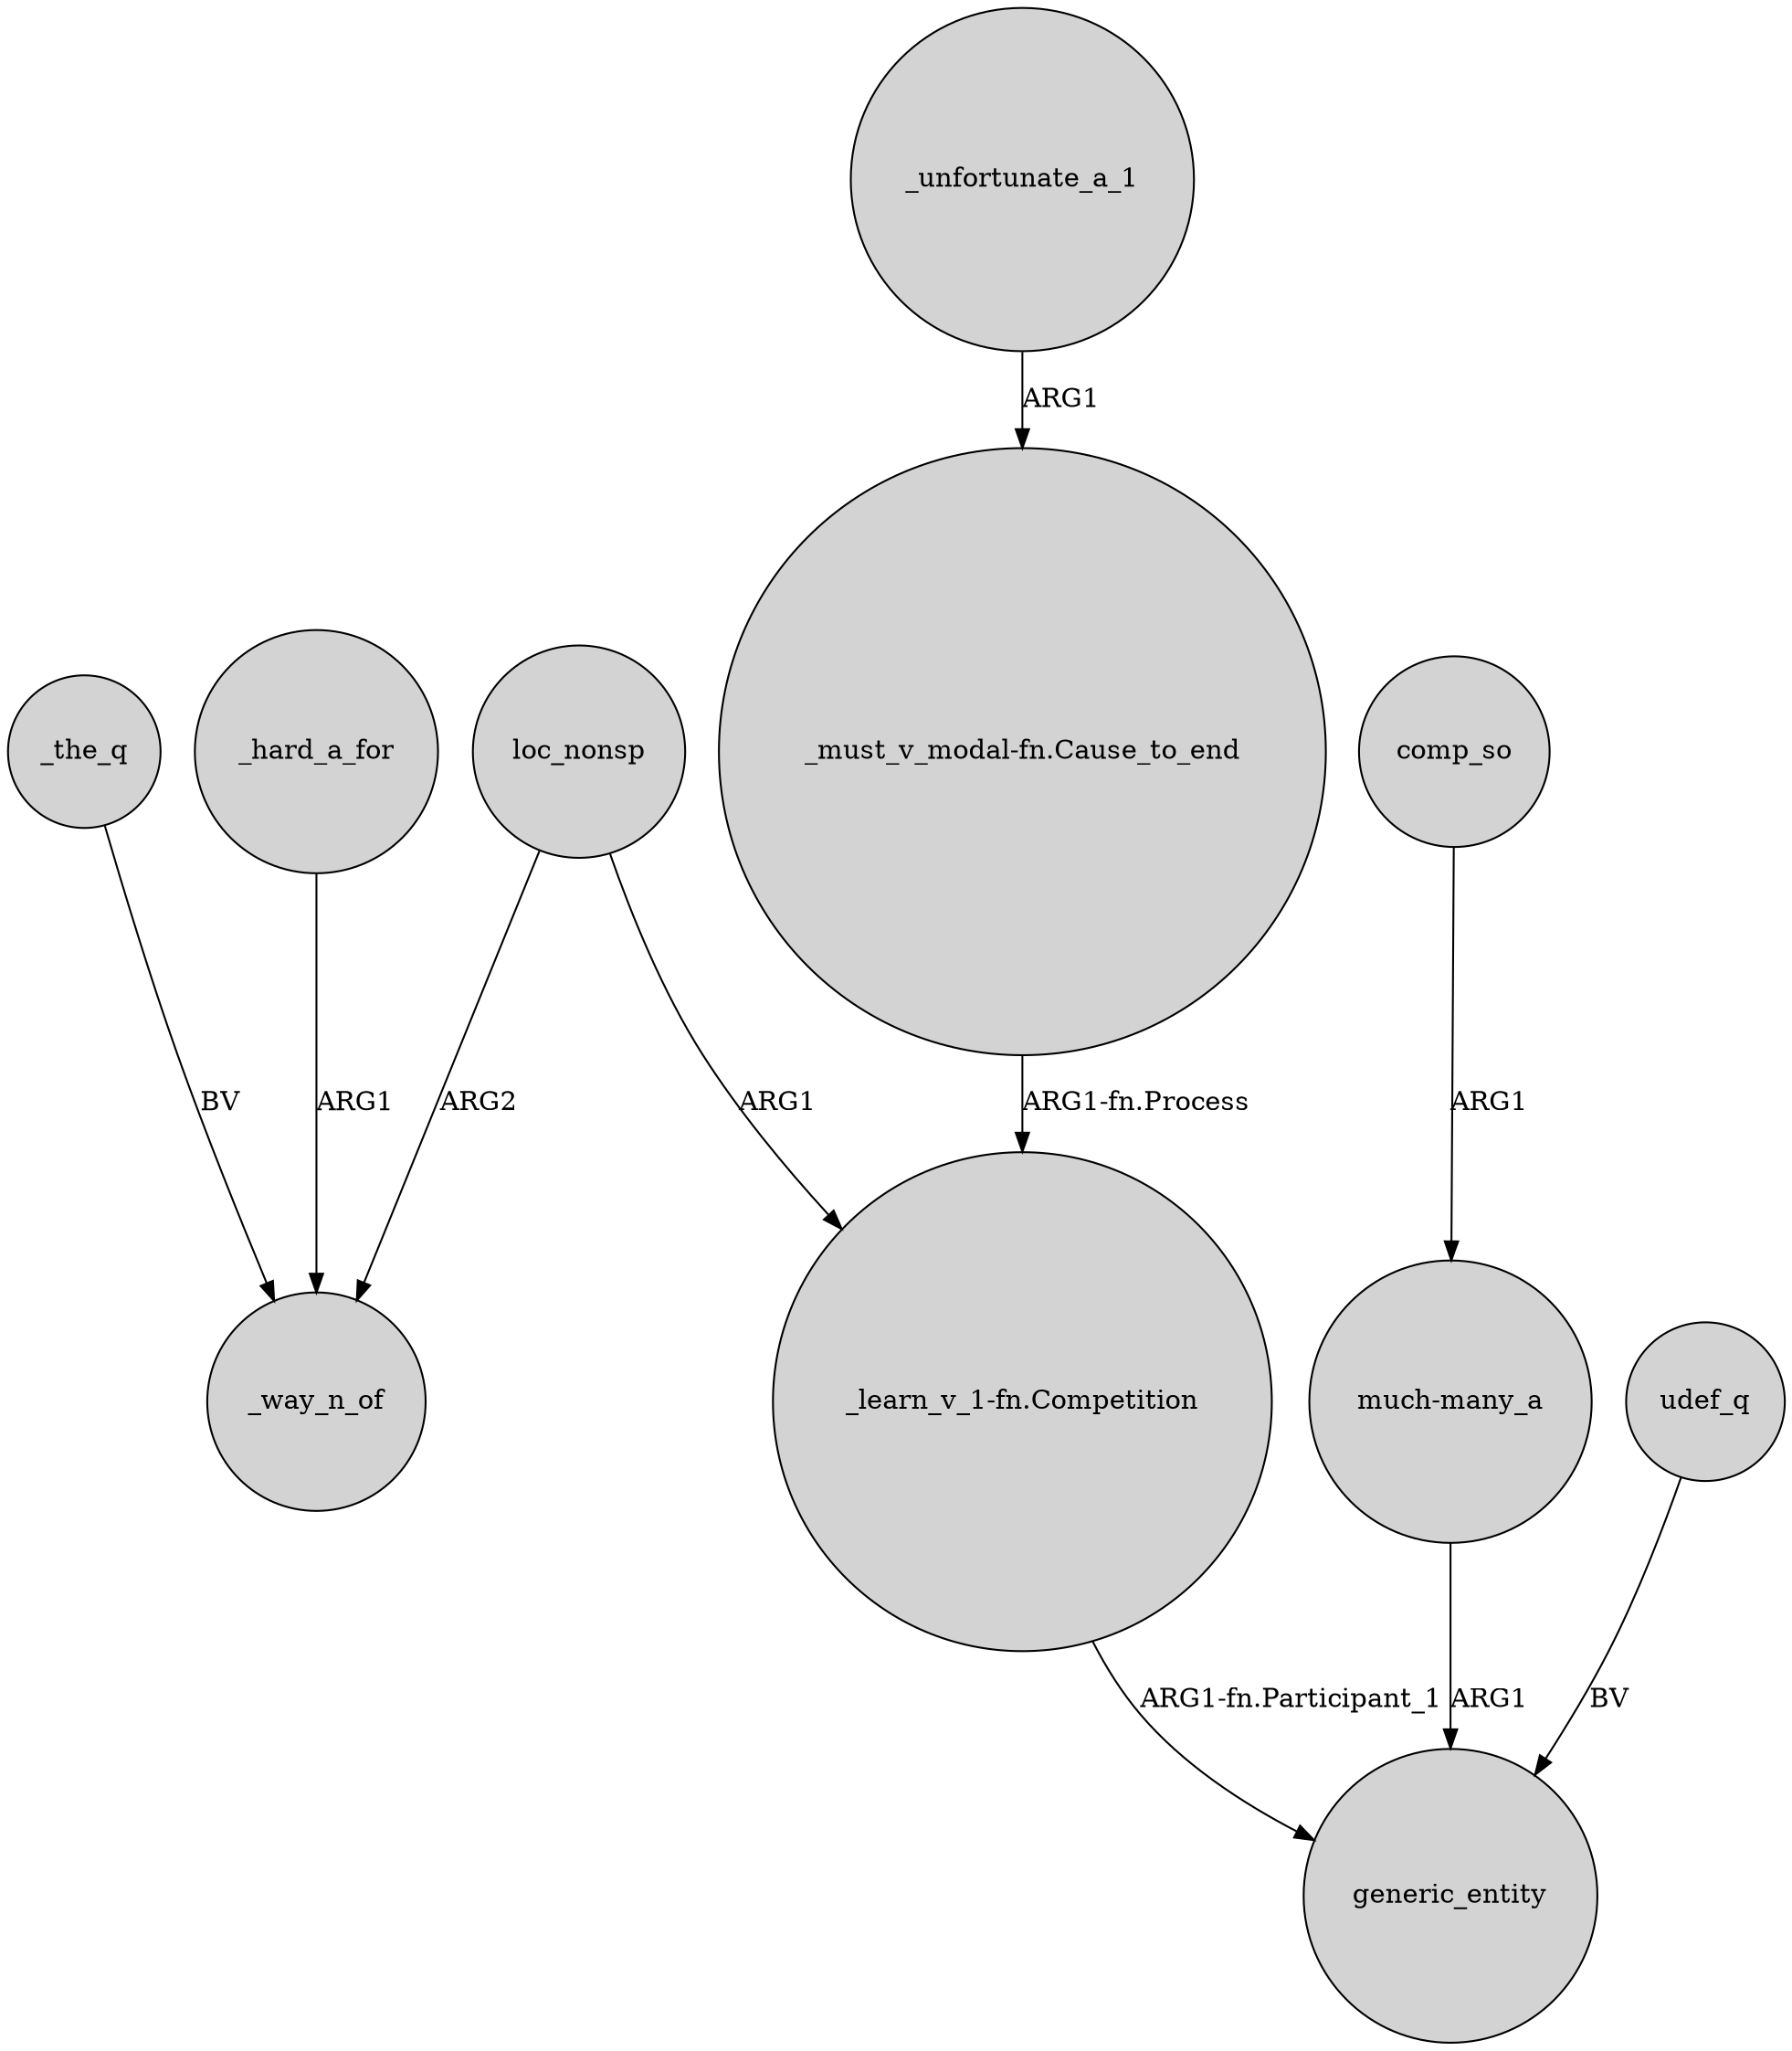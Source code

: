 digraph {
	node [shape=circle style=filled]
	loc_nonsp -> _way_n_of [label=ARG2]
	"much-many_a" -> generic_entity [label=ARG1]
	_hard_a_for -> _way_n_of [label=ARG1]
	_the_q -> _way_n_of [label=BV]
	comp_so -> "much-many_a" [label=ARG1]
	loc_nonsp -> "_learn_v_1-fn.Competition" [label=ARG1]
	"_must_v_modal-fn.Cause_to_end" -> "_learn_v_1-fn.Competition" [label="ARG1-fn.Process"]
	"_learn_v_1-fn.Competition" -> generic_entity [label="ARG1-fn.Participant_1"]
	udef_q -> generic_entity [label=BV]
	_unfortunate_a_1 -> "_must_v_modal-fn.Cause_to_end" [label=ARG1]
}
